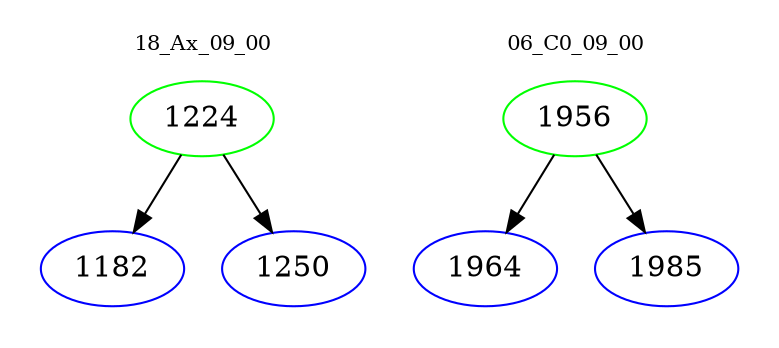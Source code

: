 digraph{
subgraph cluster_0 {
color = white
label = "18_Ax_09_00";
fontsize=10;
T0_1224 [label="1224", color="green"]
T0_1224 -> T0_1182 [color="black"]
T0_1182 [label="1182", color="blue"]
T0_1224 -> T0_1250 [color="black"]
T0_1250 [label="1250", color="blue"]
}
subgraph cluster_1 {
color = white
label = "06_C0_09_00";
fontsize=10;
T1_1956 [label="1956", color="green"]
T1_1956 -> T1_1964 [color="black"]
T1_1964 [label="1964", color="blue"]
T1_1956 -> T1_1985 [color="black"]
T1_1985 [label="1985", color="blue"]
}
}
